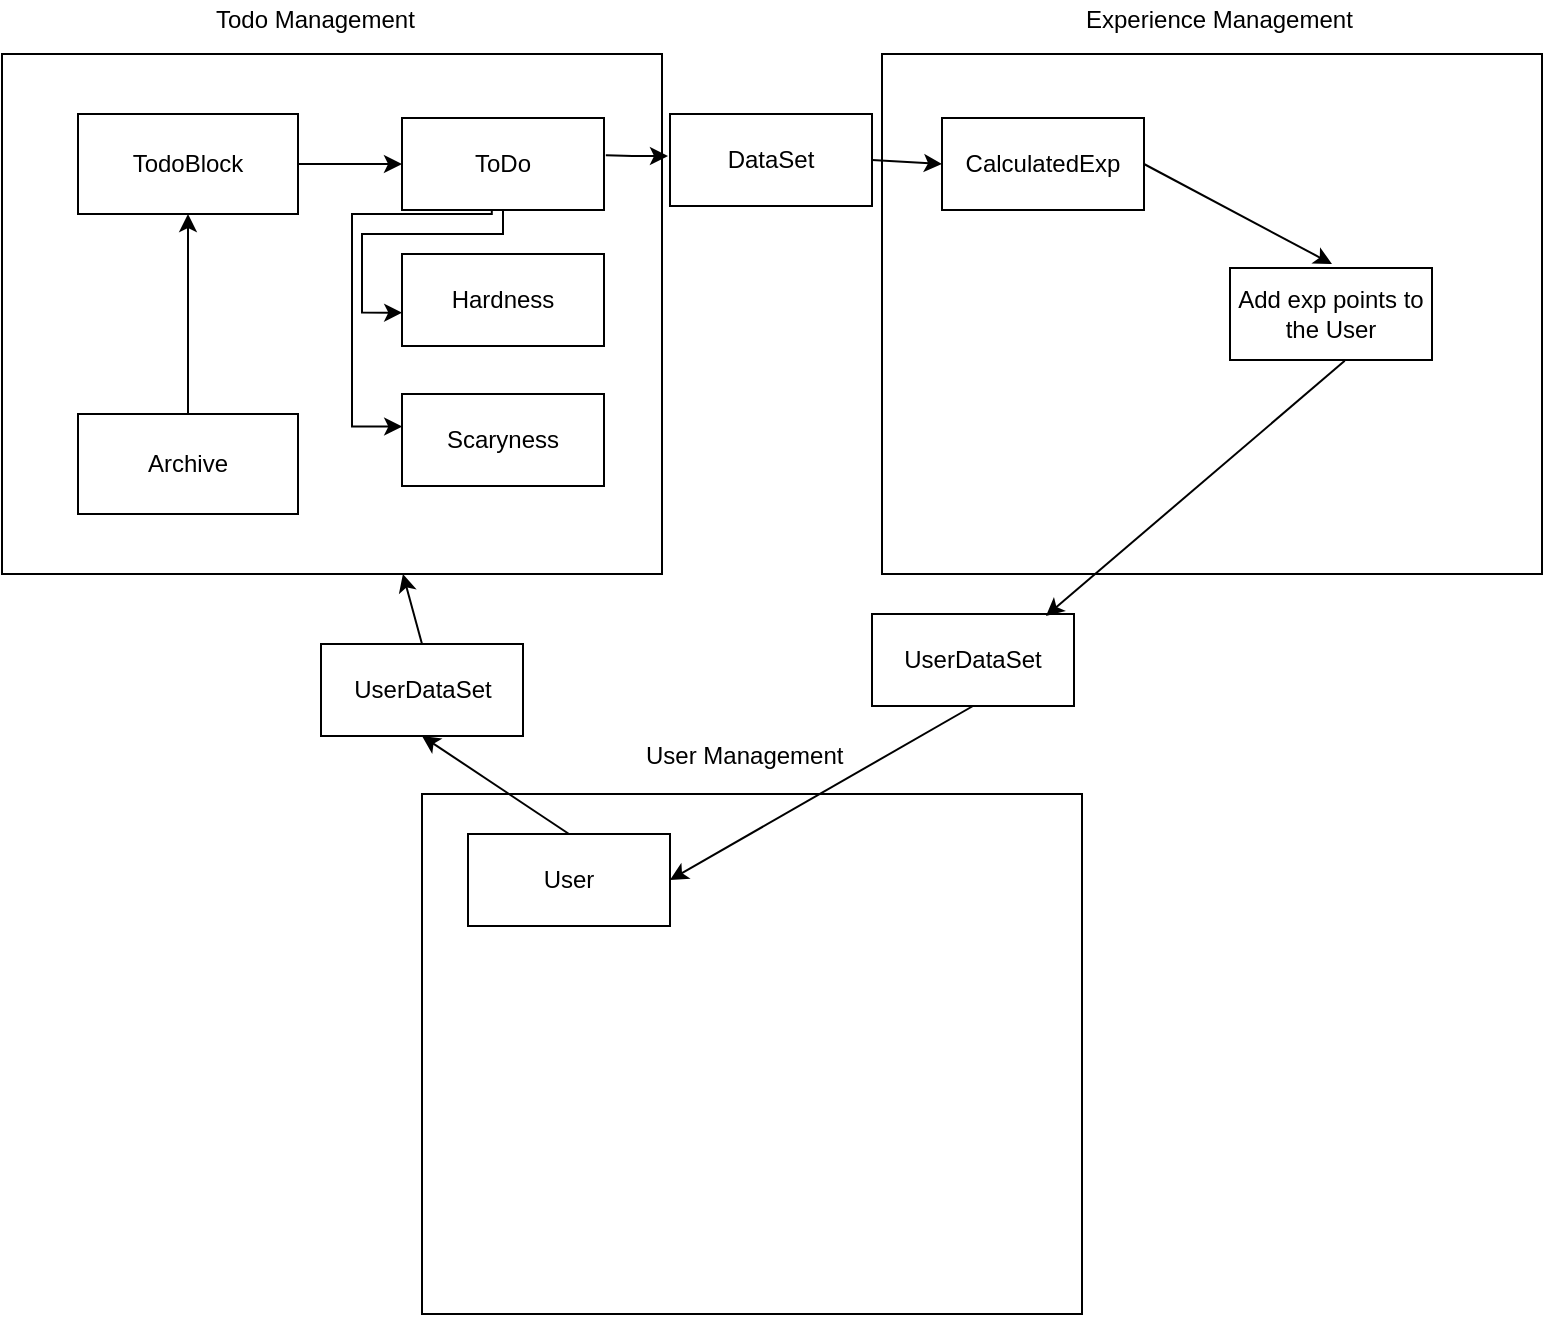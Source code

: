 <mxfile version="12.1.3" type="github" pages="1">
  <diagram id="Rc_XmiZ5ZgW4b_LVRCiT" name="Page-1">
    <mxGraphModel dx="1408" dy="770" grid="1" gridSize="10" guides="1" tooltips="1" connect="1" arrows="1" fold="1" page="1" pageScale="1" pageWidth="850" pageHeight="1100" math="0" shadow="0">
      <root>
        <mxCell id="0"/>
        <mxCell id="1" parent="0"/>
        <mxCell id="7lfXtU-1fm0I3fZK3Gpo-2" value="" style="rounded=0;whiteSpace=wrap;html=1;fillColor=none;" parent="1" vertex="1">
          <mxGeometry x="30" y="70" width="330" height="260" as="geometry"/>
        </mxCell>
        <mxCell id="7lfXtU-1fm0I3fZK3Gpo-3" value="" style="rounded=0;whiteSpace=wrap;html=1;fillColor=none;" parent="1" vertex="1">
          <mxGeometry x="470" y="70" width="330" height="260" as="geometry"/>
        </mxCell>
        <mxCell id="7lfXtU-1fm0I3fZK3Gpo-4" value="" style="rounded=0;whiteSpace=wrap;html=1;fillColor=none;" parent="1" vertex="1">
          <mxGeometry x="240" y="440" width="330" height="260" as="geometry"/>
        </mxCell>
        <mxCell id="7lfXtU-1fm0I3fZK3Gpo-5" value="Todo Management" style="text;html=1;resizable=0;points=[];autosize=1;align=left;verticalAlign=top;spacingTop=-4;" parent="1" vertex="1">
          <mxGeometry x="134.5" y="43" width="110" height="20" as="geometry"/>
        </mxCell>
        <mxCell id="7lfXtU-1fm0I3fZK3Gpo-6" value="Experience Management" style="text;html=1;resizable=0;points=[];autosize=1;align=left;verticalAlign=top;spacingTop=-4;" parent="1" vertex="1">
          <mxGeometry x="570" y="43" width="150" height="20" as="geometry"/>
        </mxCell>
        <mxCell id="7lfXtU-1fm0I3fZK3Gpo-7" value="User Management" style="text;html=1;resizable=0;points=[];autosize=1;align=left;verticalAlign=top;spacingTop=-4;" parent="1" vertex="1">
          <mxGeometry x="350" y="411" width="110" height="20" as="geometry"/>
        </mxCell>
        <mxCell id="7lfXtU-1fm0I3fZK3Gpo-11" value="" style="edgeStyle=orthogonalEdgeStyle;rounded=0;orthogonalLoop=1;jettySize=auto;html=1;" parent="1" source="7lfXtU-1fm0I3fZK3Gpo-8" target="7lfXtU-1fm0I3fZK3Gpo-9" edge="1">
          <mxGeometry relative="1" as="geometry"/>
        </mxCell>
        <mxCell id="7lfXtU-1fm0I3fZK3Gpo-8" value="TodoBlock" style="rounded=0;whiteSpace=wrap;html=1;fillColor=none;" parent="1" vertex="1">
          <mxGeometry x="68" y="100" width="110" height="50" as="geometry"/>
        </mxCell>
        <mxCell id="7lfXtU-1fm0I3fZK3Gpo-9" value="ToDo" style="rounded=0;whiteSpace=wrap;html=1;fillColor=none;" parent="1" vertex="1">
          <mxGeometry x="230" y="102" width="101" height="46" as="geometry"/>
        </mxCell>
        <mxCell id="7lfXtU-1fm0I3fZK3Gpo-12" style="edgeStyle=orthogonalEdgeStyle;rounded=0;orthogonalLoop=1;jettySize=auto;html=1;entryX=0.5;entryY=1;entryDx=0;entryDy=0;" parent="1" source="7lfXtU-1fm0I3fZK3Gpo-10" target="7lfXtU-1fm0I3fZK3Gpo-8" edge="1">
          <mxGeometry relative="1" as="geometry"/>
        </mxCell>
        <mxCell id="7lfXtU-1fm0I3fZK3Gpo-10" value="Archive" style="rounded=0;whiteSpace=wrap;html=1;fillColor=none;" parent="1" vertex="1">
          <mxGeometry x="68" y="250" width="110" height="50" as="geometry"/>
        </mxCell>
        <mxCell id="7lfXtU-1fm0I3fZK3Gpo-13" value="CalculatedExp" style="rounded=0;whiteSpace=wrap;html=1;fillColor=none;" parent="1" vertex="1">
          <mxGeometry x="500" y="102" width="101" height="46" as="geometry"/>
        </mxCell>
        <mxCell id="7lfXtU-1fm0I3fZK3Gpo-15" value="DataSet" style="rounded=0;whiteSpace=wrap;html=1;fillColor=none;" parent="1" vertex="1">
          <mxGeometry x="364" y="100" width="101" height="46" as="geometry"/>
        </mxCell>
        <mxCell id="7lfXtU-1fm0I3fZK3Gpo-16" value="Hardness" style="rounded=0;whiteSpace=wrap;html=1;fillColor=none;" parent="1" vertex="1">
          <mxGeometry x="230" y="170" width="101" height="46" as="geometry"/>
        </mxCell>
        <mxCell id="7lfXtU-1fm0I3fZK3Gpo-17" value="Scaryness" style="rounded=0;whiteSpace=wrap;html=1;fillColor=none;" parent="1" vertex="1">
          <mxGeometry x="230" y="240" width="101" height="46" as="geometry"/>
        </mxCell>
        <mxCell id="7lfXtU-1fm0I3fZK3Gpo-21" style="edgeStyle=orthogonalEdgeStyle;rounded=0;orthogonalLoop=1;jettySize=auto;html=1;exitX=0.5;exitY=1;exitDx=0;exitDy=0;entryX=0.001;entryY=0.638;entryDx=0;entryDy=0;entryPerimeter=0;" parent="1" source="7lfXtU-1fm0I3fZK3Gpo-9" target="7lfXtU-1fm0I3fZK3Gpo-16" edge="1">
          <mxGeometry relative="1" as="geometry">
            <Array as="points">
              <mxPoint x="280" y="160"/>
              <mxPoint x="210" y="160"/>
              <mxPoint x="210" y="199"/>
            </Array>
          </mxGeometry>
        </mxCell>
        <mxCell id="7lfXtU-1fm0I3fZK3Gpo-22" style="edgeStyle=orthogonalEdgeStyle;rounded=0;orthogonalLoop=1;jettySize=auto;html=1;exitX=0.5;exitY=1;exitDx=0;exitDy=0;entryX=0.001;entryY=0.354;entryDx=0;entryDy=0;entryPerimeter=0;" parent="1" target="7lfXtU-1fm0I3fZK3Gpo-17" edge="1">
          <mxGeometry relative="1" as="geometry">
            <mxPoint x="274.889" y="147.944" as="sourcePoint"/>
            <mxPoint x="224.611" y="199.333" as="targetPoint"/>
            <Array as="points">
              <mxPoint x="275" y="150"/>
              <mxPoint x="205" y="150"/>
              <mxPoint x="205" y="256"/>
            </Array>
          </mxGeometry>
        </mxCell>
        <mxCell id="7lfXtU-1fm0I3fZK3Gpo-24" value="" style="endArrow=classic;html=1;exitX=1.009;exitY=0.405;exitDx=0;exitDy=0;exitPerimeter=0;" parent="1" source="7lfXtU-1fm0I3fZK3Gpo-9" edge="1">
          <mxGeometry width="50" height="50" relative="1" as="geometry">
            <mxPoint x="340" y="210" as="sourcePoint"/>
            <mxPoint x="363" y="121" as="targetPoint"/>
            <Array as="points">
              <mxPoint x="350" y="121"/>
            </Array>
          </mxGeometry>
        </mxCell>
        <mxCell id="7lfXtU-1fm0I3fZK3Gpo-26" value="" style="endArrow=classic;html=1;exitX=1;exitY=0.5;exitDx=0;exitDy=0;entryX=0;entryY=0.5;entryDx=0;entryDy=0;" parent="1" source="7lfXtU-1fm0I3fZK3Gpo-15" target="7lfXtU-1fm0I3fZK3Gpo-13" edge="1">
          <mxGeometry width="50" height="50" relative="1" as="geometry">
            <mxPoint x="460" y="160" as="sourcePoint"/>
            <mxPoint x="510" y="110" as="targetPoint"/>
          </mxGeometry>
        </mxCell>
        <mxCell id="7lfXtU-1fm0I3fZK3Gpo-27" value="User" style="rounded=0;whiteSpace=wrap;html=1;fillColor=none;" parent="1" vertex="1">
          <mxGeometry x="263" y="460" width="101" height="46" as="geometry"/>
        </mxCell>
        <mxCell id="7lfXtU-1fm0I3fZK3Gpo-28" value="" style="endArrow=classic;html=1;exitX=0.5;exitY=0;exitDx=0;exitDy=0;entryX=0.5;entryY=1;entryDx=0;entryDy=0;" parent="1" source="7lfXtU-1fm0I3fZK3Gpo-27" target="g4744lY3ipZy2g39p095-4" edge="1">
          <mxGeometry width="50" height="50" relative="1" as="geometry">
            <mxPoint x="250" y="450" as="sourcePoint"/>
            <mxPoint x="300" y="400" as="targetPoint"/>
          </mxGeometry>
        </mxCell>
        <mxCell id="g4744lY3ipZy2g39p095-1" value="Add exp points to the User" style="rounded=0;whiteSpace=wrap;html=1;fillColor=none;" vertex="1" parent="1">
          <mxGeometry x="644" y="177" width="101" height="46" as="geometry"/>
        </mxCell>
        <mxCell id="g4744lY3ipZy2g39p095-2" value="" style="endArrow=classic;html=1;exitX=0.568;exitY=1.009;exitDx=0;exitDy=0;exitPerimeter=0;entryX=0.861;entryY=0.022;entryDx=0;entryDy=0;entryPerimeter=0;" edge="1" parent="1" source="g4744lY3ipZy2g39p095-1" target="g4744lY3ipZy2g39p095-5">
          <mxGeometry width="50" height="50" relative="1" as="geometry">
            <mxPoint x="600" y="350" as="sourcePoint"/>
            <mxPoint x="650" y="300" as="targetPoint"/>
          </mxGeometry>
        </mxCell>
        <mxCell id="g4744lY3ipZy2g39p095-3" value="" style="endArrow=classic;html=1;exitX=1;exitY=0.5;exitDx=0;exitDy=0;" edge="1" parent="1" source="7lfXtU-1fm0I3fZK3Gpo-13">
          <mxGeometry width="50" height="50" relative="1" as="geometry">
            <mxPoint x="650" y="160" as="sourcePoint"/>
            <mxPoint x="695" y="175" as="targetPoint"/>
          </mxGeometry>
        </mxCell>
        <mxCell id="g4744lY3ipZy2g39p095-4" value="UserDataSet" style="rounded=0;whiteSpace=wrap;html=1;fillColor=none;" vertex="1" parent="1">
          <mxGeometry x="189.5" y="365" width="101" height="46" as="geometry"/>
        </mxCell>
        <mxCell id="g4744lY3ipZy2g39p095-5" value="UserDataSet" style="rounded=0;whiteSpace=wrap;html=1;fillColor=none;" vertex="1" parent="1">
          <mxGeometry x="465" y="350" width="101" height="46" as="geometry"/>
        </mxCell>
        <mxCell id="g4744lY3ipZy2g39p095-6" value="" style="endArrow=classic;html=1;exitX=0.5;exitY=0;exitDx=0;exitDy=0;" edge="1" parent="1" source="g4744lY3ipZy2g39p095-4" target="7lfXtU-1fm0I3fZK3Gpo-2">
          <mxGeometry width="50" height="50" relative="1" as="geometry">
            <mxPoint x="220" y="370" as="sourcePoint"/>
            <mxPoint x="270" y="320" as="targetPoint"/>
          </mxGeometry>
        </mxCell>
        <mxCell id="g4744lY3ipZy2g39p095-7" value="" style="endArrow=classic;html=1;exitX=0.5;exitY=1;exitDx=0;exitDy=0;entryX=1;entryY=0.5;entryDx=0;entryDy=0;" edge="1" parent="1" source="g4744lY3ipZy2g39p095-5" target="7lfXtU-1fm0I3fZK3Gpo-27">
          <mxGeometry width="50" height="50" relative="1" as="geometry">
            <mxPoint x="470" y="480" as="sourcePoint"/>
            <mxPoint x="520" y="430" as="targetPoint"/>
          </mxGeometry>
        </mxCell>
      </root>
    </mxGraphModel>
  </diagram>
</mxfile>
